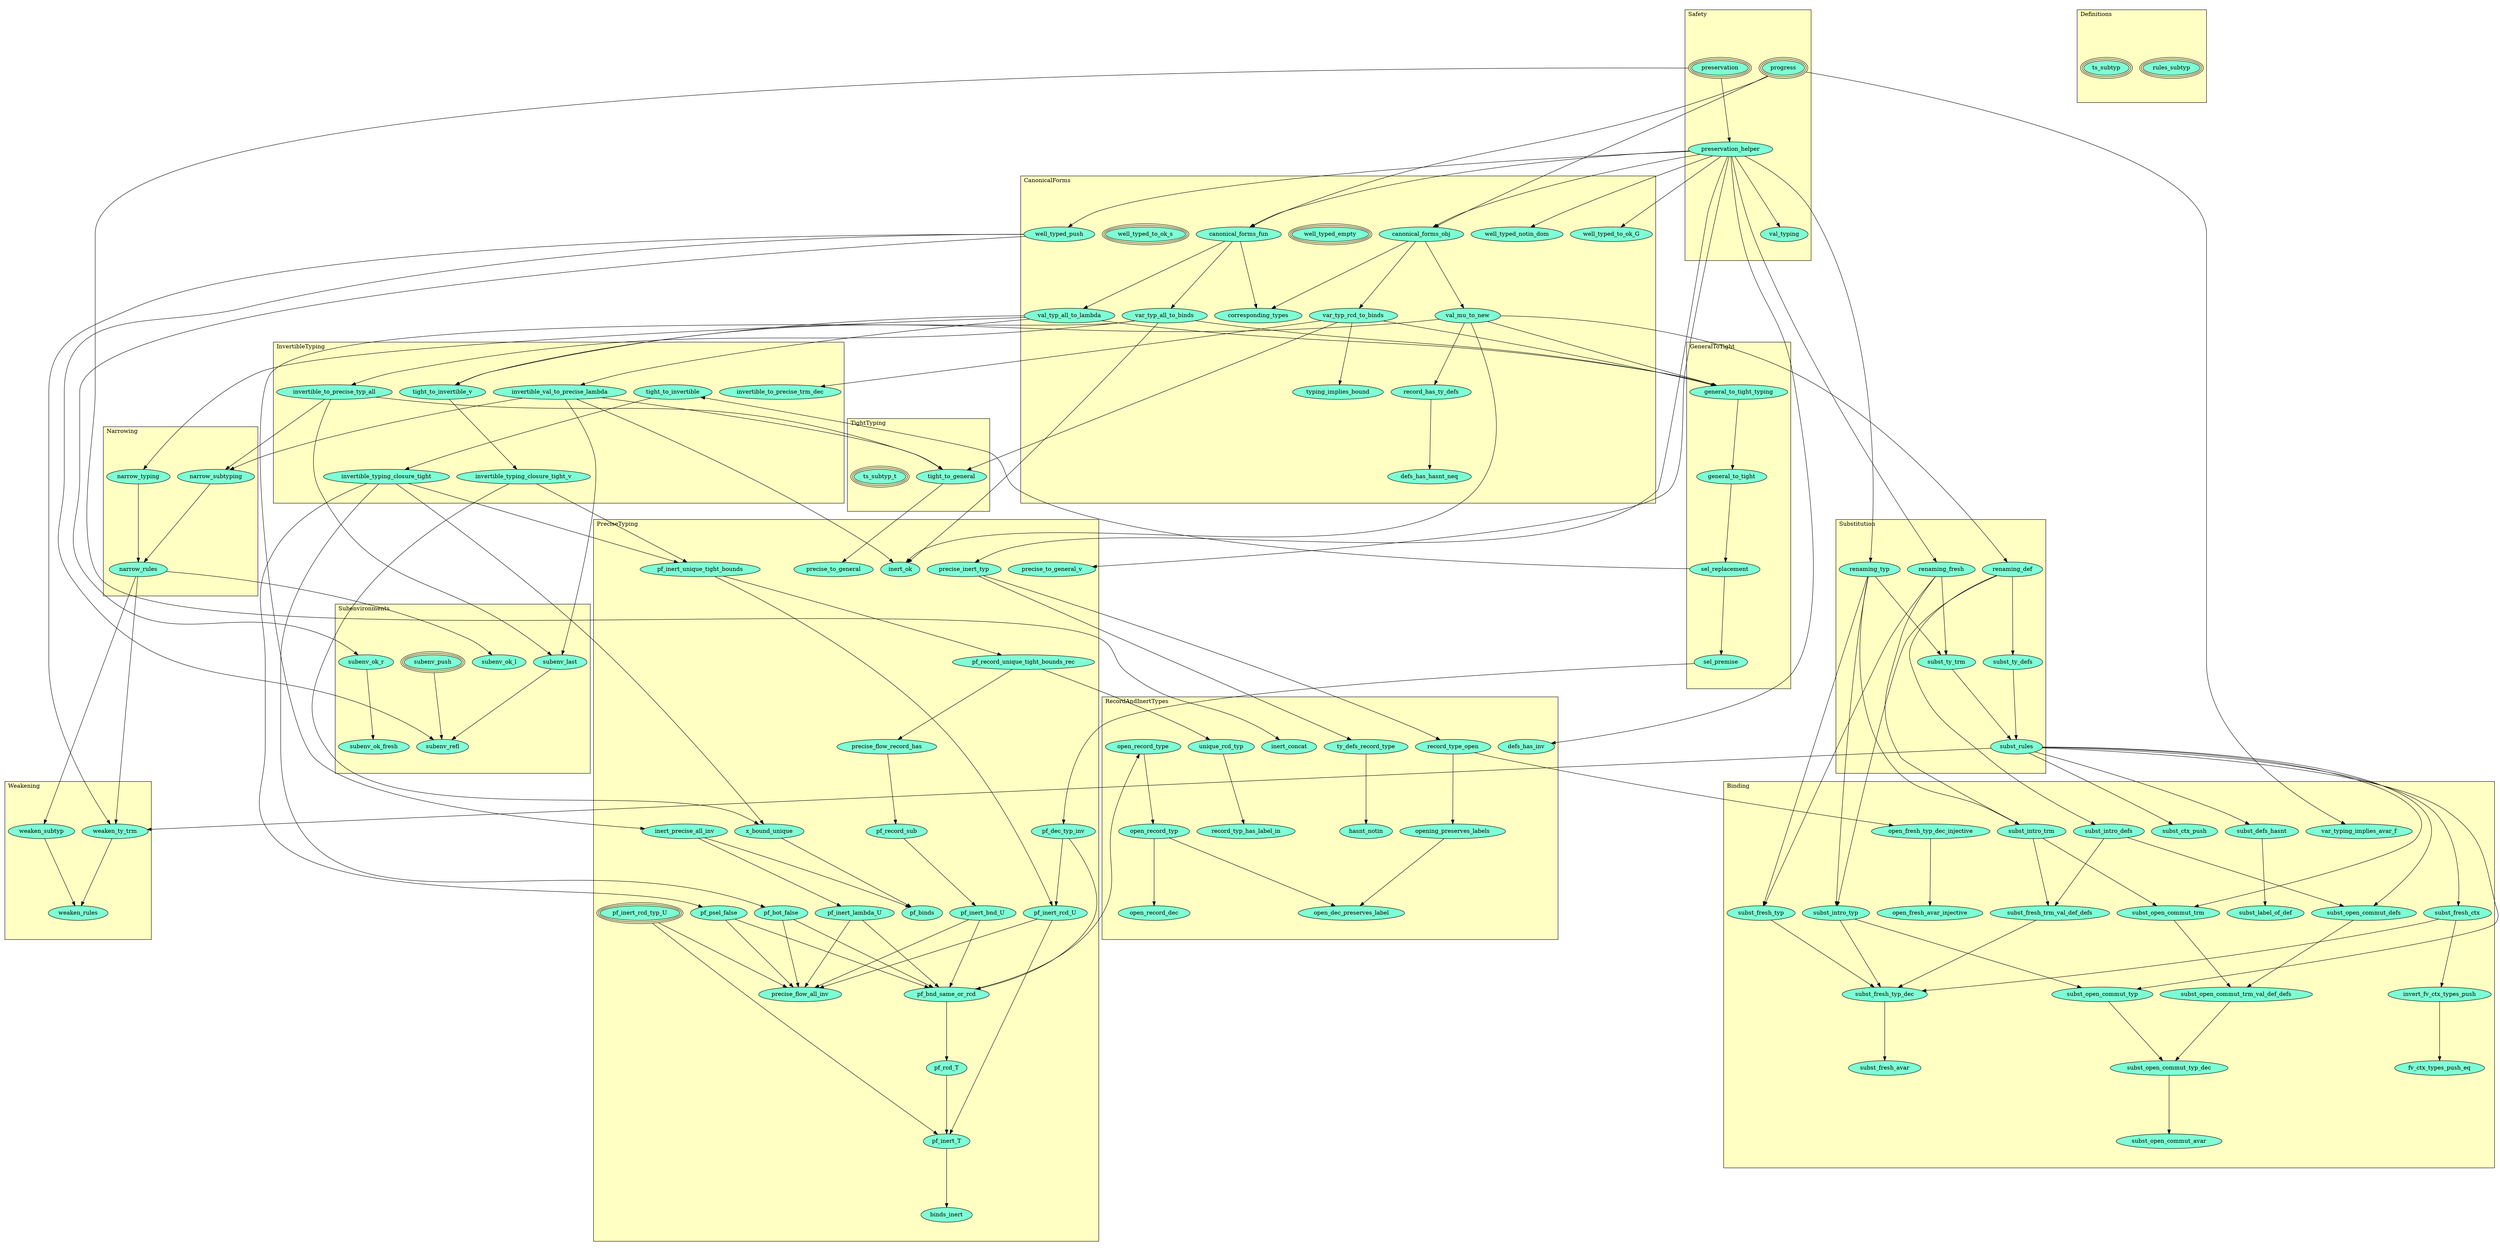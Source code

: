 digraph dpdgraph {
  graph [ratio=0.5]
  node [style=filled]
Weakening_weaken_subtyp [label="weaken_subtyp", URL=<Weakening.html#weaken_subtyp>, fillcolor="#7FFFD4"] ;
Weakening_weaken_ty_trm [label="weaken_ty_trm", URL=<Weakening.html#weaken_ty_trm>, fillcolor="#7FFFD4"] ;
Weakening_weaken_rules [label="weaken_rules", URL=<Weakening.html#weaken_rules>, fillcolor="#7FFFD4"] ;
TightTyping_tight_to_general [label="tight_to_general", URL=<TightTyping.html#tight_to_general>, fillcolor="#7FFFD4"] ;
TightTyping_ts_subtyp_t [label="ts_subtyp_t", URL=<TightTyping.html#ts_subtyp_t>, peripheries=3, fillcolor="#7FFFD4"] ;
Narrowing_narrow_subtyping [label="narrow_subtyping", URL=<Narrowing.html#narrow_subtyping>, fillcolor="#7FFFD4"] ;
Narrowing_narrow_typing [label="narrow_typing", URL=<Narrowing.html#narrow_typing>, fillcolor="#7FFFD4"] ;
Narrowing_narrow_rules [label="narrow_rules", URL=<Narrowing.html#narrow_rules>, fillcolor="#7FFFD4"] ;
InvertibleTyping_tight_to_invertible_v [label="tight_to_invertible_v", URL=<InvertibleTyping.html#tight_to_invertible_v>, fillcolor="#7FFFD4"] ;
InvertibleTyping_invertible_typing_closure_tight_v [label="invertible_typing_closure_tight_v", URL=<InvertibleTyping.html#invertible_typing_closure_tight_v>, fillcolor="#7FFFD4"] ;
InvertibleTyping_tight_to_invertible [label="tight_to_invertible", URL=<InvertibleTyping.html#tight_to_invertible>, fillcolor="#7FFFD4"] ;
InvertibleTyping_invertible_typing_closure_tight [label="invertible_typing_closure_tight", URL=<InvertibleTyping.html#invertible_typing_closure_tight>, fillcolor="#7FFFD4"] ;
InvertibleTyping_invertible_val_to_precise_lambda [label="invertible_val_to_precise_lambda", URL=<InvertibleTyping.html#invertible_val_to_precise_lambda>, fillcolor="#7FFFD4"] ;
InvertibleTyping_invertible_to_precise_typ_all [label="invertible_to_precise_typ_all", URL=<InvertibleTyping.html#invertible_to_precise_typ_all>, fillcolor="#7FFFD4"] ;
InvertibleTyping_invertible_to_precise_trm_dec [label="invertible_to_precise_trm_dec", URL=<InvertibleTyping.html#invertible_to_precise_trm_dec>, fillcolor="#7FFFD4"] ;
Substitution_renaming_fresh [label="renaming_fresh", URL=<Substitution.html#renaming_fresh>, fillcolor="#7FFFD4"] ;
GeneralToTight_general_to_tight_typing [label="general_to_tight_typing", URL=<GeneralToTight.html#general_to_tight_typing>, fillcolor="#7FFFD4"] ;
Substitution_renaming_typ [label="renaming_typ", URL=<Substitution.html#renaming_typ>, fillcolor="#7FFFD4"] ;
GeneralToTight_general_to_tight [label="general_to_tight", URL=<GeneralToTight.html#general_to_tight>, fillcolor="#7FFFD4"] ;
GeneralToTight_sel_replacement [label="sel_replacement", URL=<GeneralToTight.html#sel_replacement>, fillcolor="#7FFFD4"] ;
Substitution_renaming_def [label="renaming_def", URL=<Substitution.html#renaming_def>, fillcolor="#7FFFD4"] ;
Substitution_subst_ty_defs [label="subst_ty_defs", URL=<Substitution.html#subst_ty_defs>, fillcolor="#7FFFD4"] ;
GeneralToTight_sel_premise [label="sel_premise", URL=<GeneralToTight.html#sel_premise>, fillcolor="#7FFFD4"] ;
Substitution_subst_ty_trm [label="subst_ty_trm", URL=<Substitution.html#subst_ty_trm>, fillcolor="#7FFFD4"] ;
Substitution_subst_rules [label="subst_rules", URL=<Substitution.html#subst_rules>, fillcolor="#7FFFD4"] ;
Subenvironments_subenv_ok_r [label="subenv_ok_r", URL=<Subenvironments.html#subenv_ok_r>, fillcolor="#7FFFD4"] ;
Subenvironments_subenv_ok_l [label="subenv_ok_l", URL=<Subenvironments.html#subenv_ok_l>, fillcolor="#7FFFD4"] ;
Subenvironments_subenv_ok_fresh [label="subenv_ok_fresh", URL=<Subenvironments.html#subenv_ok_fresh>, fillcolor="#7FFFD4"] ;
Definitions_rules_subtyp [label="rules_subtyp", URL=<Definitions.html#rules_subtyp>, peripheries=3, fillcolor="#7FFFD4"] ;
Subenvironments_subenv_last [label="subenv_last", URL=<Subenvironments.html#subenv_last>, fillcolor="#7FFFD4"] ;
Subenvironments_subenv_push [label="subenv_push", URL=<Subenvironments.html#subenv_push>, peripheries=3, fillcolor="#7FFFD4"] ;
Definitions_ts_subtyp [label="ts_subtyp", URL=<Definitions.html#ts_subtyp>, peripheries=3, fillcolor="#7FFFD4"] ;
Subenvironments_subenv_refl [label="subenv_refl", URL=<Subenvironments.html#subenv_refl>, fillcolor="#7FFFD4"] ;
CanonicalForms_canonical_forms_obj [label="canonical_forms_obj", URL=<CanonicalForms.html#canonical_forms_obj>, fillcolor="#7FFFD4"] ;
Safety_progress [label="progress", URL=<Safety.html#progress>, peripheries=3, fillcolor="#7FFFD4"] ;
CanonicalForms_canonical_forms_fun [label="canonical_forms_fun", URL=<CanonicalForms.html#canonical_forms_fun>, fillcolor="#7FFFD4"] ;
Safety_preservation [label="preservation", URL=<Safety.html#preservation>, peripheries=3, fillcolor="#7FFFD4"] ;
CanonicalForms_corresponding_types [label="corresponding_types", URL=<CanonicalForms.html#corresponding_types>, fillcolor="#7FFFD4"] ;
CanonicalForms_well_typed_push [label="well_typed_push", URL=<CanonicalForms.html#well_typed_push>, fillcolor="#7FFFD4"] ;
Safety_preservation_helper [label="preservation_helper", URL=<Safety.html#preservation_helper>, fillcolor="#7FFFD4"] ;
CanonicalForms_well_typed_empty [label="well_typed_empty", URL=<CanonicalForms.html#well_typed_empty>, peripheries=3, fillcolor="#7FFFD4"] ;
Safety_val_typing [label="val_typing", URL=<Safety.html#val_typing>, fillcolor="#7FFFD4"] ;
CanonicalForms_well_typed_notin_dom [label="well_typed_notin_dom", URL=<CanonicalForms.html#well_typed_notin_dom>, fillcolor="#7FFFD4"] ;
CanonicalForms_well_typed_to_ok_s [label="well_typed_to_ok_s", URL=<CanonicalForms.html#well_typed_to_ok_s>, peripheries=3, fillcolor="#7FFFD4"] ;
CanonicalForms_well_typed_to_ok_G [label="well_typed_to_ok_G", URL=<CanonicalForms.html#well_typed_to_ok_G>, fillcolor="#7FFFD4"] ;
CanonicalForms_val_mu_to_new [label="val_mu_to_new", URL=<CanonicalForms.html#val_mu_to_new>, fillcolor="#7FFFD4"] ;
RecordAndInertTypes_inert_concat [label="inert_concat", URL=<RecordAndInertTypes.html#inert_concat>, fillcolor="#7FFFD4"] ;
CanonicalForms_var_typ_rcd_to_binds [label="var_typ_rcd_to_binds", URL=<CanonicalForms.html#var_typ_rcd_to_binds>, fillcolor="#7FFFD4"] ;
CanonicalForms_val_typ_all_to_lambda [label="val_typ_all_to_lambda", URL=<CanonicalForms.html#val_typ_all_to_lambda>, fillcolor="#7FFFD4"] ;
CanonicalForms_var_typ_all_to_binds [label="var_typ_all_to_binds", URL=<CanonicalForms.html#var_typ_all_to_binds>, fillcolor="#7FFFD4"] ;
CanonicalForms_record_has_ty_defs [label="record_has_ty_defs", URL=<CanonicalForms.html#record_has_ty_defs>, fillcolor="#7FFFD4"] ;
CanonicalForms_defs_has_hasnt_neq [label="defs_has_hasnt_neq", URL=<CanonicalForms.html#defs_has_hasnt_neq>, fillcolor="#7FFFD4"] ;
CanonicalForms_typing_implies_bound [label="typing_implies_bound", URL=<CanonicalForms.html#typing_implies_bound>, fillcolor="#7FFFD4"] ;
Binding_var_typing_implies_avar_f [label="var_typing_implies_avar_f", URL=<Binding.html#var_typing_implies_avar_f>, fillcolor="#7FFFD4"] ;
Binding_subst_defs_hasnt [label="subst_defs_hasnt", URL=<Binding.html#subst_defs_hasnt>, fillcolor="#7FFFD4"] ;
Binding_subst_label_of_def [label="subst_label_of_def", URL=<Binding.html#subst_label_of_def>, fillcolor="#7FFFD4"] ;
RecordAndInertTypes_defs_has_inv [label="defs_has_inv", URL=<RecordAndInertTypes.html#defs_has_inv>, fillcolor="#7FFFD4"] ;
RecordAndInertTypes_unique_rcd_typ [label="unique_rcd_typ", URL=<RecordAndInertTypes.html#unique_rcd_typ>, fillcolor="#7FFFD4"] ;
Binding_subst_intro_typ [label="subst_intro_typ", URL=<Binding.html#subst_intro_typ>, fillcolor="#7FFFD4"] ;
Binding_subst_intro_defs [label="subst_intro_defs", URL=<Binding.html#subst_intro_defs>, fillcolor="#7FFFD4"] ;
RecordAndInertTypes_record_typ_has_label_in [label="record_typ_has_label_in", URL=<RecordAndInertTypes.html#record_typ_has_label_in>, fillcolor="#7FFFD4"] ;
Binding_subst_intro_trm [label="subst_intro_trm", URL=<Binding.html#subst_intro_trm>, fillcolor="#7FFFD4"] ;
RecordAndInertTypes_record_type_open [label="record_type_open", URL=<RecordAndInertTypes.html#record_type_open>, fillcolor="#7FFFD4"] ;
Binding_subst_open_commut_defs [label="subst_open_commut_defs", URL=<Binding.html#subst_open_commut_defs>, fillcolor="#7FFFD4"] ;
RecordAndInertTypes_opening_preserves_labels [label="opening_preserves_labels", URL=<RecordAndInertTypes.html#opening_preserves_labels>, fillcolor="#7FFFD4"] ;
RecordAndInertTypes_ty_defs_record_type [label="ty_defs_record_type", URL=<RecordAndInertTypes.html#ty_defs_record_type>, fillcolor="#7FFFD4"] ;
Binding_subst_open_commut_trm [label="subst_open_commut_trm", URL=<Binding.html#subst_open_commut_trm>, fillcolor="#7FFFD4"] ;
Binding_subst_open_commut_trm_val_def_defs [label="subst_open_commut_trm_val_def_defs", URL=<Binding.html#subst_open_commut_trm_val_def_defs>, fillcolor="#7FFFD4"] ;
RecordAndInertTypes_open_record_type [label="open_record_type", URL=<RecordAndInertTypes.html#open_record_type>, fillcolor="#7FFFD4"] ;
Binding_subst_open_commut_typ [label="subst_open_commut_typ", URL=<Binding.html#subst_open_commut_typ>, fillcolor="#7FFFD4"] ;
RecordAndInertTypes_open_record_typ [label="open_record_typ", URL=<RecordAndInertTypes.html#open_record_typ>, fillcolor="#7FFFD4"] ;
Binding_subst_open_commut_typ_dec [label="subst_open_commut_typ_dec", URL=<Binding.html#subst_open_commut_typ_dec>, fillcolor="#7FFFD4"] ;
RecordAndInertTypes_open_record_dec [label="open_record_dec", URL=<RecordAndInertTypes.html#open_record_dec>, fillcolor="#7FFFD4"] ;
Binding_subst_open_commut_avar [label="subst_open_commut_avar", URL=<Binding.html#subst_open_commut_avar>, fillcolor="#7FFFD4"] ;
RecordAndInertTypes_open_dec_preserves_label [label="open_dec_preserves_label", URL=<RecordAndInertTypes.html#open_dec_preserves_label>, fillcolor="#7FFFD4"] ;
RecordAndInertTypes_hasnt_notin [label="hasnt_notin", URL=<RecordAndInertTypes.html#hasnt_notin>, fillcolor="#7FFFD4"] ;
Binding_subst_ctx_push [label="subst_ctx_push", URL=<Binding.html#subst_ctx_push>, fillcolor="#7FFFD4"] ;
Binding_subst_fresh_ctx [label="subst_fresh_ctx", URL=<Binding.html#subst_fresh_ctx>, fillcolor="#7FFFD4"] ;
Binding_invert_fv_ctx_types_push [label="invert_fv_ctx_types_push", URL=<Binding.html#invert_fv_ctx_types_push>, fillcolor="#7FFFD4"] ;
Binding_fv_ctx_types_push_eq [label="fv_ctx_types_push_eq", URL=<Binding.html#fv_ctx_types_push_eq>, fillcolor="#7FFFD4"] ;
Binding_subst_fresh_trm_val_def_defs [label="subst_fresh_trm_val_def_defs", URL=<Binding.html#subst_fresh_trm_val_def_defs>, fillcolor="#7FFFD4"] ;
Binding_subst_fresh_typ [label="subst_fresh_typ", URL=<Binding.html#subst_fresh_typ>, fillcolor="#7FFFD4"] ;
Binding_subst_fresh_typ_dec [label="subst_fresh_typ_dec", URL=<Binding.html#subst_fresh_typ_dec>, fillcolor="#7FFFD4"] ;
Binding_subst_fresh_avar [label="subst_fresh_avar", URL=<Binding.html#subst_fresh_avar>, fillcolor="#7FFFD4"] ;
Binding_open_fresh_typ_dec_injective [label="open_fresh_typ_dec_injective", URL=<Binding.html#open_fresh_typ_dec_injective>, fillcolor="#7FFFD4"] ;
Binding_open_fresh_avar_injective [label="open_fresh_avar_injective", URL=<Binding.html#open_fresh_avar_injective>, fillcolor="#7FFFD4"] ;
PreciseTyping_precise_to_general_v [label="precise_to_general_v", URL=<PreciseTyping.html#precise_to_general_v>, fillcolor="#7FFFD4"] ;
PreciseTyping_precise_to_general [label="precise_to_general", URL=<PreciseTyping.html#precise_to_general>, fillcolor="#7FFFD4"] ;
PreciseTyping_pf_dec_typ_inv [label="pf_dec_typ_inv", URL=<PreciseTyping.html#pf_dec_typ_inv>, fillcolor="#7FFFD4"] ;
PreciseTyping_inert_ok [label="inert_ok", URL=<PreciseTyping.html#inert_ok>, fillcolor="#7FFFD4"] ;
PreciseTyping_x_bound_unique [label="x_bound_unique", URL=<PreciseTyping.html#x_bound_unique>, fillcolor="#7FFFD4"] ;
PreciseTyping_pf_inert_unique_tight_bounds [label="pf_inert_unique_tight_bounds", URL=<PreciseTyping.html#pf_inert_unique_tight_bounds>, fillcolor="#7FFFD4"] ;
PreciseTyping_pf_record_unique_tight_bounds_rec [label="pf_record_unique_tight_bounds_rec", URL=<PreciseTyping.html#pf_record_unique_tight_bounds_rec>, fillcolor="#7FFFD4"] ;
PreciseTyping_precise_flow_record_has [label="precise_flow_record_has", URL=<PreciseTyping.html#precise_flow_record_has>, fillcolor="#7FFFD4"] ;
PreciseTyping_pf_record_sub [label="pf_record_sub", URL=<PreciseTyping.html#pf_record_sub>, fillcolor="#7FFFD4"] ;
PreciseTyping_pf_psel_false [label="pf_psel_false", URL=<PreciseTyping.html#pf_psel_false>, fillcolor="#7FFFD4"] ;
PreciseTyping_pf_bot_false [label="pf_bot_false", URL=<PreciseTyping.html#pf_bot_false>, fillcolor="#7FFFD4"] ;
PreciseTyping_inert_precise_all_inv [label="inert_precise_all_inv", URL=<PreciseTyping.html#inert_precise_all_inv>, fillcolor="#7FFFD4"] ;
PreciseTyping_pf_inert_lambda_U [label="pf_inert_lambda_U", URL=<PreciseTyping.html#pf_inert_lambda_U>, fillcolor="#7FFFD4"] ;
PreciseTyping_pf_inert_rcd_typ_U [label="pf_inert_rcd_typ_U", URL=<PreciseTyping.html#pf_inert_rcd_typ_U>, peripheries=3, fillcolor="#7FFFD4"] ;
PreciseTyping_pf_inert_rcd_U [label="pf_inert_rcd_U", URL=<PreciseTyping.html#pf_inert_rcd_U>, fillcolor="#7FFFD4"] ;
PreciseTyping_pf_inert_bnd_U [label="pf_inert_bnd_U", URL=<PreciseTyping.html#pf_inert_bnd_U>, fillcolor="#7FFFD4"] ;
PreciseTyping_pf_bnd_same_or_rcd [label="pf_bnd_same_or_rcd", URL=<PreciseTyping.html#pf_bnd_same_or_rcd>, fillcolor="#7FFFD4"] ;
PreciseTyping_pf_rcd_T [label="pf_rcd_T", URL=<PreciseTyping.html#pf_rcd_T>, fillcolor="#7FFFD4"] ;
PreciseTyping_pf_inert_T [label="pf_inert_T", URL=<PreciseTyping.html#pf_inert_T>, fillcolor="#7FFFD4"] ;
PreciseTyping_binds_inert [label="binds_inert", URL=<PreciseTyping.html#binds_inert>, fillcolor="#7FFFD4"] ;
PreciseTyping_precise_inert_typ [label="precise_inert_typ", URL=<PreciseTyping.html#precise_inert_typ>, fillcolor="#7FFFD4"] ;
PreciseTyping_precise_flow_all_inv [label="precise_flow_all_inv", URL=<PreciseTyping.html#precise_flow_all_inv>, fillcolor="#7FFFD4"] ;
PreciseTyping_pf_binds [label="pf_binds", URL=<PreciseTyping.html#pf_binds>, fillcolor="#7FFFD4"] ;
  Weakening_weaken_subtyp -> Weakening_weaken_rules [] ;
  Weakening_weaken_ty_trm -> Weakening_weaken_rules [] ;
  TightTyping_tight_to_general -> PreciseTyping_precise_to_general [] ;
  Narrowing_narrow_subtyping -> Narrowing_narrow_rules [] ;
  Narrowing_narrow_typing -> Narrowing_narrow_rules [] ;
  Narrowing_narrow_rules -> Weakening_weaken_subtyp [] ;
  Narrowing_narrow_rules -> Weakening_weaken_ty_trm [] ;
  Narrowing_narrow_rules -> Subenvironments_subenv_ok_l [] ;
  InvertibleTyping_tight_to_invertible_v -> InvertibleTyping_invertible_typing_closure_tight_v [] ;
  InvertibleTyping_invertible_typing_closure_tight_v -> PreciseTyping_x_bound_unique [] ;
  InvertibleTyping_invertible_typing_closure_tight_v -> PreciseTyping_pf_inert_unique_tight_bounds [] ;
  InvertibleTyping_tight_to_invertible -> InvertibleTyping_invertible_typing_closure_tight [] ;
  InvertibleTyping_invertible_typing_closure_tight -> PreciseTyping_x_bound_unique [] ;
  InvertibleTyping_invertible_typing_closure_tight -> PreciseTyping_pf_inert_unique_tight_bounds [] ;
  InvertibleTyping_invertible_typing_closure_tight -> PreciseTyping_pf_psel_false [] ;
  InvertibleTyping_invertible_typing_closure_tight -> PreciseTyping_pf_bot_false [] ;
  InvertibleTyping_invertible_val_to_precise_lambda -> TightTyping_tight_to_general [] ;
  InvertibleTyping_invertible_val_to_precise_lambda -> Subenvironments_subenv_last [] ;
  InvertibleTyping_invertible_val_to_precise_lambda -> PreciseTyping_inert_ok [] ;
  InvertibleTyping_invertible_val_to_precise_lambda -> Narrowing_narrow_subtyping [] ;
  InvertibleTyping_invertible_to_precise_typ_all -> TightTyping_tight_to_general [] ;
  InvertibleTyping_invertible_to_precise_typ_all -> Subenvironments_subenv_last [] ;
  InvertibleTyping_invertible_to_precise_typ_all -> Narrowing_narrow_subtyping [] ;
  Substitution_renaming_fresh -> Substitution_subst_ty_trm [] ;
  Substitution_renaming_fresh -> Binding_subst_intro_trm [] ;
  Substitution_renaming_fresh -> Binding_subst_fresh_typ [] ;
  GeneralToTight_general_to_tight_typing -> GeneralToTight_general_to_tight [] ;
  Substitution_renaming_typ -> Substitution_subst_ty_trm [] ;
  Substitution_renaming_typ -> Binding_subst_intro_typ [] ;
  Substitution_renaming_typ -> Binding_subst_intro_trm [] ;
  Substitution_renaming_typ -> Binding_subst_fresh_typ [] ;
  GeneralToTight_general_to_tight -> GeneralToTight_sel_replacement [] ;
  GeneralToTight_sel_replacement -> InvertibleTyping_tight_to_invertible [] ;
  GeneralToTight_sel_replacement -> GeneralToTight_sel_premise [] ;
  Substitution_renaming_def -> Substitution_subst_ty_defs [] ;
  Substitution_renaming_def -> Binding_subst_intro_typ [] ;
  Substitution_renaming_def -> Binding_subst_intro_defs [] ;
  Substitution_subst_ty_defs -> Substitution_subst_rules [] ;
  GeneralToTight_sel_premise -> PreciseTyping_pf_dec_typ_inv [] ;
  Substitution_subst_ty_trm -> Substitution_subst_rules [] ;
  Substitution_subst_rules -> Weakening_weaken_ty_trm [] ;
  Substitution_subst_rules -> Binding_subst_defs_hasnt [] ;
  Substitution_subst_rules -> Binding_subst_open_commut_defs [] ;
  Substitution_subst_rules -> Binding_subst_open_commut_trm [] ;
  Substitution_subst_rules -> Binding_subst_open_commut_typ [] ;
  Substitution_subst_rules -> Binding_subst_ctx_push [] ;
  Substitution_subst_rules -> Binding_subst_fresh_ctx [] ;
  Subenvironments_subenv_ok_r -> Subenvironments_subenv_ok_fresh [] ;
  Subenvironments_subenv_last -> Subenvironments_subenv_refl [] ;
  Subenvironments_subenv_push -> Subenvironments_subenv_refl [] ;
  CanonicalForms_canonical_forms_obj -> CanonicalForms_corresponding_types [] ;
  CanonicalForms_canonical_forms_obj -> CanonicalForms_val_mu_to_new [] ;
  CanonicalForms_canonical_forms_obj -> CanonicalForms_var_typ_rcd_to_binds [] ;
  Safety_progress -> CanonicalForms_canonical_forms_obj [] ;
  Safety_progress -> CanonicalForms_canonical_forms_fun [] ;
  Safety_progress -> Binding_var_typing_implies_avar_f [] ;
  CanonicalForms_canonical_forms_fun -> CanonicalForms_corresponding_types [] ;
  CanonicalForms_canonical_forms_fun -> CanonicalForms_val_typ_all_to_lambda [] ;
  CanonicalForms_canonical_forms_fun -> CanonicalForms_var_typ_all_to_binds [] ;
  Safety_preservation -> Safety_preservation_helper [] ;
  Safety_preservation -> RecordAndInertTypes_inert_concat [] ;
  CanonicalForms_well_typed_push -> Weakening_weaken_ty_trm [] ;
  CanonicalForms_well_typed_push -> Subenvironments_subenv_ok_r [] ;
  CanonicalForms_well_typed_push -> Subenvironments_subenv_refl [] ;
  Safety_preservation_helper -> Substitution_renaming_fresh [] ;
  Safety_preservation_helper -> Substitution_renaming_typ [] ;
  Safety_preservation_helper -> Safety_val_typing [] ;
  Safety_preservation_helper -> RecordAndInertTypes_defs_has_inv [] ;
  Safety_preservation_helper -> PreciseTyping_precise_to_general_v [] ;
  Safety_preservation_helper -> PreciseTyping_precise_inert_typ [] ;
  Safety_preservation_helper -> CanonicalForms_canonical_forms_obj [] ;
  Safety_preservation_helper -> CanonicalForms_canonical_forms_fun [] ;
  Safety_preservation_helper -> CanonicalForms_well_typed_push [] ;
  Safety_preservation_helper -> CanonicalForms_well_typed_notin_dom [] ;
  Safety_preservation_helper -> CanonicalForms_well_typed_to_ok_G [] ;
  CanonicalForms_val_mu_to_new -> Substitution_renaming_def [] ;
  CanonicalForms_val_mu_to_new -> PreciseTyping_inert_ok [] ;
  CanonicalForms_val_mu_to_new -> InvertibleTyping_tight_to_invertible_v [] ;
  CanonicalForms_val_mu_to_new -> GeneralToTight_general_to_tight_typing [] ;
  CanonicalForms_val_mu_to_new -> CanonicalForms_record_has_ty_defs [] ;
  CanonicalForms_var_typ_rcd_to_binds -> TightTyping_tight_to_general [] ;
  CanonicalForms_var_typ_rcd_to_binds -> InvertibleTyping_invertible_to_precise_trm_dec [] ;
  CanonicalForms_var_typ_rcd_to_binds -> GeneralToTight_general_to_tight_typing [] ;
  CanonicalForms_var_typ_rcd_to_binds -> CanonicalForms_typing_implies_bound [] ;
  CanonicalForms_val_typ_all_to_lambda -> Narrowing_narrow_typing [] ;
  CanonicalForms_val_typ_all_to_lambda -> InvertibleTyping_tight_to_invertible_v [] ;
  CanonicalForms_val_typ_all_to_lambda -> InvertibleTyping_invertible_val_to_precise_lambda [] ;
  CanonicalForms_val_typ_all_to_lambda -> GeneralToTight_general_to_tight_typing [] ;
  CanonicalForms_var_typ_all_to_binds -> PreciseTyping_inert_ok [] ;
  CanonicalForms_var_typ_all_to_binds -> PreciseTyping_inert_precise_all_inv [] ;
  CanonicalForms_var_typ_all_to_binds -> InvertibleTyping_invertible_to_precise_typ_all [] ;
  CanonicalForms_var_typ_all_to_binds -> GeneralToTight_general_to_tight_typing [] ;
  CanonicalForms_record_has_ty_defs -> CanonicalForms_defs_has_hasnt_neq [] ;
  Binding_subst_defs_hasnt -> Binding_subst_label_of_def [] ;
  RecordAndInertTypes_unique_rcd_typ -> RecordAndInertTypes_record_typ_has_label_in [] ;
  Binding_subst_intro_typ -> Binding_subst_open_commut_typ [] ;
  Binding_subst_intro_typ -> Binding_subst_fresh_typ_dec [] ;
  Binding_subst_intro_defs -> Binding_subst_open_commut_defs [] ;
  Binding_subst_intro_defs -> Binding_subst_fresh_trm_val_def_defs [] ;
  Binding_subst_intro_trm -> Binding_subst_open_commut_trm [] ;
  Binding_subst_intro_trm -> Binding_subst_fresh_trm_val_def_defs [] ;
  RecordAndInertTypes_record_type_open -> RecordAndInertTypes_opening_preserves_labels [] ;
  RecordAndInertTypes_record_type_open -> Binding_open_fresh_typ_dec_injective [] ;
  Binding_subst_open_commut_defs -> Binding_subst_open_commut_trm_val_def_defs [] ;
  RecordAndInertTypes_opening_preserves_labels -> RecordAndInertTypes_open_dec_preserves_label [] ;
  RecordAndInertTypes_ty_defs_record_type -> RecordAndInertTypes_hasnt_notin [] ;
  Binding_subst_open_commut_trm -> Binding_subst_open_commut_trm_val_def_defs [] ;
  Binding_subst_open_commut_trm_val_def_defs -> Binding_subst_open_commut_typ_dec [] ;
  RecordAndInertTypes_open_record_type -> RecordAndInertTypes_open_record_typ [] ;
  Binding_subst_open_commut_typ -> Binding_subst_open_commut_typ_dec [] ;
  RecordAndInertTypes_open_record_typ -> RecordAndInertTypes_open_record_dec [] ;
  RecordAndInertTypes_open_record_typ -> RecordAndInertTypes_open_dec_preserves_label [] ;
  Binding_subst_open_commut_typ_dec -> Binding_subst_open_commut_avar [] ;
  Binding_subst_fresh_ctx -> Binding_invert_fv_ctx_types_push [] ;
  Binding_subst_fresh_ctx -> Binding_subst_fresh_typ_dec [] ;
  Binding_invert_fv_ctx_types_push -> Binding_fv_ctx_types_push_eq [] ;
  Binding_subst_fresh_trm_val_def_defs -> Binding_subst_fresh_typ_dec [] ;
  Binding_subst_fresh_typ -> Binding_subst_fresh_typ_dec [] ;
  Binding_subst_fresh_typ_dec -> Binding_subst_fresh_avar [] ;
  Binding_open_fresh_typ_dec_injective -> Binding_open_fresh_avar_injective [] ;
  PreciseTyping_pf_dec_typ_inv -> PreciseTyping_pf_inert_rcd_U [] ;
  PreciseTyping_pf_dec_typ_inv -> PreciseTyping_pf_bnd_same_or_rcd [] ;
  PreciseTyping_x_bound_unique -> PreciseTyping_pf_binds [] ;
  PreciseTyping_pf_inert_unique_tight_bounds -> PreciseTyping_pf_record_unique_tight_bounds_rec [] ;
  PreciseTyping_pf_inert_unique_tight_bounds -> PreciseTyping_pf_inert_rcd_U [] ;
  PreciseTyping_pf_record_unique_tight_bounds_rec -> RecordAndInertTypes_unique_rcd_typ [] ;
  PreciseTyping_pf_record_unique_tight_bounds_rec -> PreciseTyping_precise_flow_record_has [] ;
  PreciseTyping_precise_flow_record_has -> PreciseTyping_pf_record_sub [] ;
  PreciseTyping_pf_record_sub -> PreciseTyping_pf_inert_bnd_U [] ;
  PreciseTyping_pf_psel_false -> PreciseTyping_pf_bnd_same_or_rcd [] ;
  PreciseTyping_pf_psel_false -> PreciseTyping_precise_flow_all_inv [] ;
  PreciseTyping_pf_bot_false -> PreciseTyping_pf_bnd_same_or_rcd [] ;
  PreciseTyping_pf_bot_false -> PreciseTyping_precise_flow_all_inv [] ;
  PreciseTyping_inert_precise_all_inv -> PreciseTyping_pf_inert_lambda_U [] ;
  PreciseTyping_inert_precise_all_inv -> PreciseTyping_pf_binds [] ;
  PreciseTyping_pf_inert_lambda_U -> PreciseTyping_pf_bnd_same_or_rcd [] ;
  PreciseTyping_pf_inert_lambda_U -> PreciseTyping_precise_flow_all_inv [] ;
  PreciseTyping_pf_inert_rcd_typ_U -> PreciseTyping_pf_inert_T [] ;
  PreciseTyping_pf_inert_rcd_typ_U -> PreciseTyping_precise_flow_all_inv [] ;
  PreciseTyping_pf_inert_rcd_U -> PreciseTyping_pf_inert_T [] ;
  PreciseTyping_pf_inert_rcd_U -> PreciseTyping_precise_flow_all_inv [] ;
  PreciseTyping_pf_inert_bnd_U -> PreciseTyping_pf_bnd_same_or_rcd [] ;
  PreciseTyping_pf_inert_bnd_U -> PreciseTyping_precise_flow_all_inv [] ;
  PreciseTyping_pf_bnd_same_or_rcd -> RecordAndInertTypes_open_record_type [] ;
  PreciseTyping_pf_bnd_same_or_rcd -> PreciseTyping_pf_rcd_T [] ;
  PreciseTyping_pf_rcd_T -> PreciseTyping_pf_inert_T [] ;
  PreciseTyping_pf_inert_T -> PreciseTyping_binds_inert [] ;
  PreciseTyping_precise_inert_typ -> RecordAndInertTypes_record_type_open [] ;
  PreciseTyping_precise_inert_typ -> RecordAndInertTypes_ty_defs_record_type [] ;
subgraph cluster_Weakening { label="Weakening"; fillcolor="#FFFFC3"; labeljust=l; style=filled 
Weakening_weaken_rules; Weakening_weaken_ty_trm; Weakening_weaken_subtyp; };
subgraph cluster_Binding { label="Binding"; fillcolor="#FFFFC3"; labeljust=l; style=filled 
Binding_open_fresh_avar_injective; Binding_open_fresh_typ_dec_injective; Binding_subst_fresh_avar; Binding_subst_fresh_typ_dec; Binding_subst_fresh_typ; Binding_subst_fresh_trm_val_def_defs; Binding_fv_ctx_types_push_eq; Binding_invert_fv_ctx_types_push; Binding_subst_fresh_ctx; Binding_subst_ctx_push; Binding_subst_open_commut_avar; Binding_subst_open_commut_typ_dec; Binding_subst_open_commut_typ; Binding_subst_open_commut_trm_val_def_defs; Binding_subst_open_commut_trm; Binding_subst_open_commut_defs; Binding_subst_intro_trm; Binding_subst_intro_defs; Binding_subst_intro_typ; Binding_subst_label_of_def; Binding_subst_defs_hasnt; Binding_var_typing_implies_avar_f; };
subgraph cluster_Safety { label="Safety"; fillcolor="#FFFFC3"; labeljust=l; style=filled 
Safety_val_typing; Safety_preservation_helper; Safety_preservation; Safety_progress; };
subgraph cluster_TightTyping { label="TightTyping"; fillcolor="#FFFFC3"; labeljust=l; style=filled 
TightTyping_ts_subtyp_t; TightTyping_tight_to_general; };
subgraph cluster_Subenvironments { label="Subenvironments"; fillcolor="#FFFFC3"; labeljust=l; style=filled 
Subenvironments_subenv_refl; Subenvironments_subenv_push; Subenvironments_subenv_last; Subenvironments_subenv_ok_fresh; Subenvironments_subenv_ok_l; Subenvironments_subenv_ok_r; };
subgraph cluster_PreciseTyping { label="PreciseTyping"; fillcolor="#FFFFC3"; labeljust=l; style=filled 
PreciseTyping_pf_binds; PreciseTyping_precise_flow_all_inv; PreciseTyping_precise_inert_typ; PreciseTyping_binds_inert; PreciseTyping_pf_inert_T; PreciseTyping_pf_rcd_T; PreciseTyping_pf_bnd_same_or_rcd; PreciseTyping_pf_inert_bnd_U; PreciseTyping_pf_inert_rcd_U; PreciseTyping_pf_inert_rcd_typ_U; PreciseTyping_pf_inert_lambda_U; PreciseTyping_inert_precise_all_inv; PreciseTyping_pf_bot_false; PreciseTyping_pf_psel_false; PreciseTyping_pf_record_sub; PreciseTyping_precise_flow_record_has; PreciseTyping_pf_record_unique_tight_bounds_rec; PreciseTyping_pf_inert_unique_tight_bounds; PreciseTyping_x_bound_unique; PreciseTyping_inert_ok; PreciseTyping_pf_dec_typ_inv; PreciseTyping_precise_to_general; PreciseTyping_precise_to_general_v; };
subgraph cluster_GeneralToTight { label="GeneralToTight"; fillcolor="#FFFFC3"; labeljust=l; style=filled 
GeneralToTight_sel_premise; GeneralToTight_sel_replacement; GeneralToTight_general_to_tight; GeneralToTight_general_to_tight_typing; };
subgraph cluster_Substitution { label="Substitution"; fillcolor="#FFFFC3"; labeljust=l; style=filled 
Substitution_subst_rules; Substitution_subst_ty_trm; Substitution_subst_ty_defs; Substitution_renaming_def; Substitution_renaming_typ; Substitution_renaming_fresh; };
subgraph cluster_CanonicalForms { label="CanonicalForms"; fillcolor="#FFFFC3"; labeljust=l; style=filled 
CanonicalForms_typing_implies_bound; CanonicalForms_defs_has_hasnt_neq; CanonicalForms_record_has_ty_defs; CanonicalForms_var_typ_all_to_binds; CanonicalForms_val_typ_all_to_lambda; CanonicalForms_var_typ_rcd_to_binds; CanonicalForms_val_mu_to_new; CanonicalForms_well_typed_to_ok_G; CanonicalForms_well_typed_to_ok_s; CanonicalForms_well_typed_notin_dom; CanonicalForms_well_typed_empty; CanonicalForms_well_typed_push; CanonicalForms_corresponding_types; CanonicalForms_canonical_forms_fun; CanonicalForms_canonical_forms_obj; };
subgraph cluster_Narrowing { label="Narrowing"; fillcolor="#FFFFC3"; labeljust=l; style=filled 
Narrowing_narrow_rules; Narrowing_narrow_typing; Narrowing_narrow_subtyping; };
subgraph cluster_InvertibleTyping { label="InvertibleTyping"; fillcolor="#FFFFC3"; labeljust=l; style=filled 
InvertibleTyping_invertible_to_precise_trm_dec; InvertibleTyping_invertible_to_precise_typ_all; InvertibleTyping_invertible_val_to_precise_lambda; InvertibleTyping_invertible_typing_closure_tight; InvertibleTyping_tight_to_invertible; InvertibleTyping_invertible_typing_closure_tight_v; InvertibleTyping_tight_to_invertible_v; };
subgraph cluster_RecordAndInertTypes { label="RecordAndInertTypes"; fillcolor="#FFFFC3"; labeljust=l; style=filled 
RecordAndInertTypes_hasnt_notin; RecordAndInertTypes_open_dec_preserves_label; RecordAndInertTypes_open_record_dec; RecordAndInertTypes_open_record_typ; RecordAndInertTypes_open_record_type; RecordAndInertTypes_ty_defs_record_type; RecordAndInertTypes_opening_preserves_labels; RecordAndInertTypes_record_type_open; RecordAndInertTypes_record_typ_has_label_in; RecordAndInertTypes_unique_rcd_typ; RecordAndInertTypes_defs_has_inv; RecordAndInertTypes_inert_concat; };
subgraph cluster_Definitions { label="Definitions"; fillcolor="#FFFFC3"; labeljust=l; style=filled 
Definitions_ts_subtyp; Definitions_rules_subtyp; };
} /* END */
